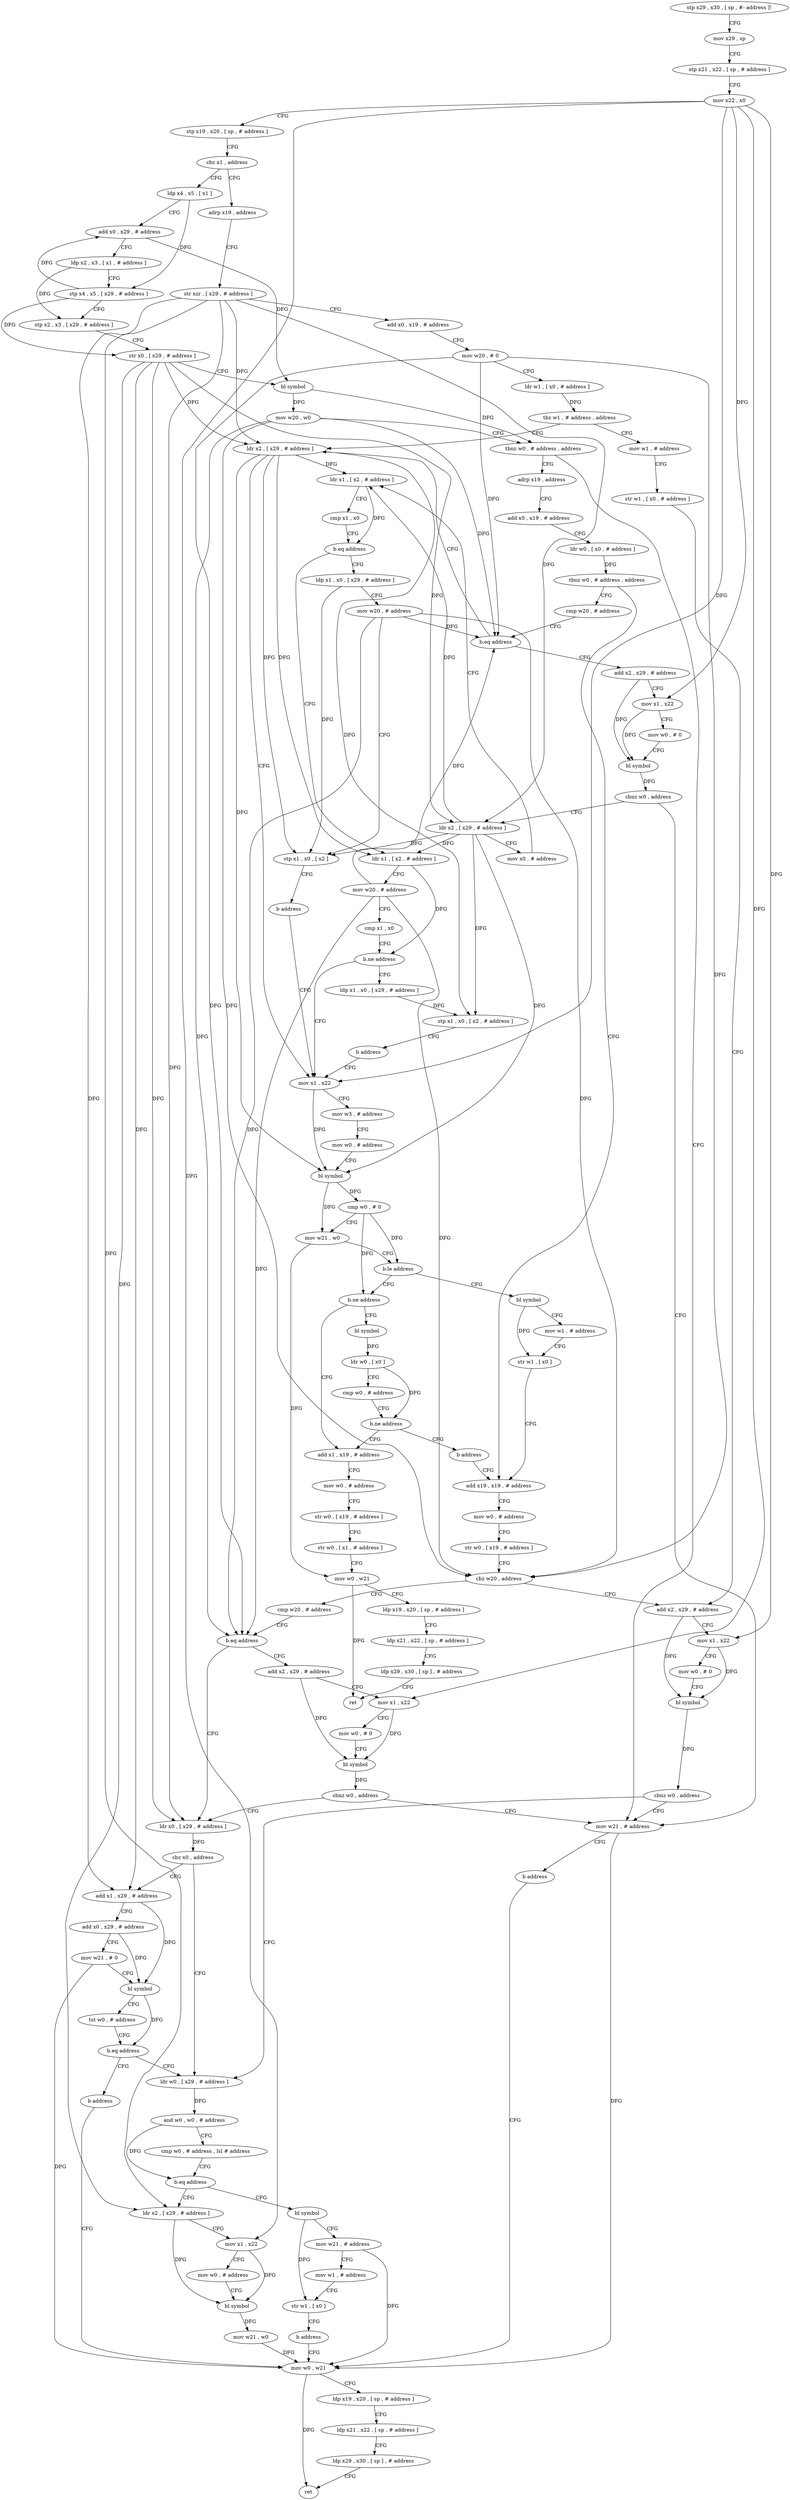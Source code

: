 digraph "func" {
"266024" [label = "stp x29 , x30 , [ sp , #- address ]!" ]
"266028" [label = "mov x29 , sp" ]
"266032" [label = "stp x21 , x22 , [ sp , # address ]" ]
"266036" [label = "mov x22 , x0" ]
"266040" [label = "stp x19 , x20 , [ sp , # address ]" ]
"266044" [label = "cbz x1 , address" ]
"266304" [label = "adrp x19 , address" ]
"266048" [label = "ldp x4 , x5 , [ x1 ]" ]
"266308" [label = "str xzr , [ x29 , # address ]" ]
"266312" [label = "add x0 , x19 , # address" ]
"266316" [label = "mov w20 , # 0" ]
"266320" [label = "ldr w1 , [ x0 , # address ]" ]
"266324" [label = "tbz w1 , # address , address" ]
"266108" [label = "ldr x2 , [ x29 , # address ]" ]
"266328" [label = "mov w1 , # address" ]
"266052" [label = "add x0 , x29 , # address" ]
"266056" [label = "ldp x2 , x3 , [ x1 , # address ]" ]
"266060" [label = "stp x4 , x5 , [ x29 , # address ]" ]
"266064" [label = "stp x2 , x3 , [ x29 , # address ]" ]
"266068" [label = "str x0 , [ x29 , # address ]" ]
"266072" [label = "bl symbol" ]
"266076" [label = "mov w20 , w0" ]
"266080" [label = "tbnz w0 , # address , address" ]
"266472" [label = "mov w21 , # address" ]
"266084" [label = "adrp x19 , address" ]
"266112" [label = "mov x1 , x22" ]
"266332" [label = "str w1 , [ x0 , # address ]" ]
"266336" [label = "add x2 , x29 , # address" ]
"266476" [label = "b address" ]
"266392" [label = "mov w0 , w21" ]
"266088" [label = "add x0 , x19 , # address" ]
"266092" [label = "ldr w0 , [ x0 , # address ]" ]
"266096" [label = "tbnz w0 , # address , address" ]
"266152" [label = "add x19 , x19 , # address" ]
"266100" [label = "cmp w20 , # address" ]
"266416" [label = "b.ne address" ]
"266500" [label = "bl symbol" ]
"266420" [label = "add x1 , x19 , # address" ]
"266140" [label = "bl symbol" ]
"266144" [label = "mov w1 , # address" ]
"266148" [label = "str w1 , [ x0 ]" ]
"266356" [label = "ldr w0 , [ x29 , # address ]" ]
"266360" [label = "and w0 , w0 , # address" ]
"266364" [label = "cmp w0 , # address , lsl # address" ]
"266368" [label = "b.eq address" ]
"266480" [label = "bl symbol" ]
"266372" [label = "ldr x2 , [ x29 , # address ]" ]
"266396" [label = "ldp x19 , x20 , [ sp , # address ]" ]
"266400" [label = "ldp x21 , x22 , [ sp , # address ]" ]
"266404" [label = "ldp x29 , x30 , [ sp ] , # address" ]
"266408" [label = "ret" ]
"266156" [label = "mov w0 , # address" ]
"266160" [label = "str w0 , [ x19 , # address ]" ]
"266164" [label = "cbz w20 , address" ]
"266168" [label = "cmp w20 , # address" ]
"266104" [label = "b.eq address" ]
"266232" [label = "add x2 , x29 , # address" ]
"266504" [label = "ldr w0 , [ x0 ]" ]
"266508" [label = "cmp w0 , # address" ]
"266512" [label = "b.ne address" ]
"266516" [label = "b address" ]
"266424" [label = "mov w0 , # address" ]
"266428" [label = "str w0 , [ x19 , # address ]" ]
"266432" [label = "str w0 , [ x1 , # address ]" ]
"266436" [label = "mov w0 , w21" ]
"266440" [label = "ldp x19 , x20 , [ sp , # address ]" ]
"266444" [label = "ldp x21 , x22 , [ sp , # address ]" ]
"266448" [label = "ldp x29 , x30 , [ sp ] , # address" ]
"266452" [label = "ret" ]
"266340" [label = "mov x1 , x22" ]
"266344" [label = "mov w0 , # 0" ]
"266348" [label = "bl symbol" ]
"266352" [label = "cbnz w0 , address" ]
"266172" [label = "b.eq address" ]
"266196" [label = "ldr x0 , [ x29 , # address ]" ]
"266176" [label = "add x2 , x29 , # address" ]
"266484" [label = "mov w21 , # address" ]
"266488" [label = "mov w1 , # address" ]
"266492" [label = "str w1 , [ x0 ]" ]
"266496" [label = "b address" ]
"266376" [label = "mov x1 , x22" ]
"266380" [label = "mov w0 , # address" ]
"266384" [label = "bl symbol" ]
"266388" [label = "mov w21 , w0" ]
"266236" [label = "mov x1 , x22" ]
"266240" [label = "mov w0 , # 0" ]
"266244" [label = "bl symbol" ]
"266248" [label = "cbnz w0 , address" ]
"266252" [label = "ldr x2 , [ x29 , # address ]" ]
"266200" [label = "cbz x0 , address" ]
"266204" [label = "add x1 , x29 , # address" ]
"266180" [label = "mov x1 , x22" ]
"266184" [label = "mov w0 , # 0" ]
"266188" [label = "bl symbol" ]
"266192" [label = "cbnz w0 , address" ]
"266256" [label = "mov x0 , # address" ]
"266260" [label = "ldr x1 , [ x2 , # address ]" ]
"266264" [label = "cmp x1 , x0" ]
"266268" [label = "b.eq address" ]
"266456" [label = "ldp x1 , x0 , [ x29 , # address ]" ]
"266272" [label = "ldr x1 , [ x2 , # address ]" ]
"266208" [label = "add x0 , x29 , # address" ]
"266212" [label = "mov w21 , # 0" ]
"266216" [label = "bl symbol" ]
"266220" [label = "tst w0 , # address" ]
"266224" [label = "b.eq address" ]
"266228" [label = "b address" ]
"266460" [label = "mov w20 , # address" ]
"266464" [label = "stp x1 , x0 , [ x2 ]" ]
"266468" [label = "b address" ]
"266276" [label = "mov w20 , # address" ]
"266280" [label = "cmp x1 , x0" ]
"266284" [label = "b.ne address" ]
"266288" [label = "ldp x1 , x0 , [ x29 , # address ]" ]
"266116" [label = "mov w3 , # address" ]
"266120" [label = "mov w0 , # address" ]
"266124" [label = "bl symbol" ]
"266128" [label = "cmp w0 , # 0" ]
"266132" [label = "mov w21 , w0" ]
"266136" [label = "b.le address" ]
"266292" [label = "stp x1 , x0 , [ x2 , # address ]" ]
"266296" [label = "b address" ]
"266024" -> "266028" [ label = "CFG" ]
"266028" -> "266032" [ label = "CFG" ]
"266032" -> "266036" [ label = "CFG" ]
"266036" -> "266040" [ label = "CFG" ]
"266036" -> "266112" [ label = "DFG" ]
"266036" -> "266340" [ label = "DFG" ]
"266036" -> "266236" [ label = "DFG" ]
"266036" -> "266376" [ label = "DFG" ]
"266036" -> "266180" [ label = "DFG" ]
"266040" -> "266044" [ label = "CFG" ]
"266044" -> "266304" [ label = "CFG" ]
"266044" -> "266048" [ label = "CFG" ]
"266304" -> "266308" [ label = "CFG" ]
"266048" -> "266052" [ label = "CFG" ]
"266048" -> "266060" [ label = "DFG" ]
"266308" -> "266312" [ label = "CFG" ]
"266308" -> "266108" [ label = "DFG" ]
"266308" -> "266372" [ label = "DFG" ]
"266308" -> "266196" [ label = "DFG" ]
"266308" -> "266252" [ label = "DFG" ]
"266308" -> "266204" [ label = "DFG" ]
"266312" -> "266316" [ label = "CFG" ]
"266316" -> "266320" [ label = "CFG" ]
"266316" -> "266164" [ label = "DFG" ]
"266316" -> "266104" [ label = "DFG" ]
"266316" -> "266172" [ label = "DFG" ]
"266320" -> "266324" [ label = "DFG" ]
"266324" -> "266108" [ label = "CFG" ]
"266324" -> "266328" [ label = "CFG" ]
"266108" -> "266112" [ label = "CFG" ]
"266108" -> "266124" [ label = "DFG" ]
"266108" -> "266260" [ label = "DFG" ]
"266108" -> "266464" [ label = "DFG" ]
"266108" -> "266272" [ label = "DFG" ]
"266108" -> "266292" [ label = "DFG" ]
"266328" -> "266332" [ label = "CFG" ]
"266052" -> "266056" [ label = "CFG" ]
"266052" -> "266072" [ label = "DFG" ]
"266056" -> "266060" [ label = "CFG" ]
"266056" -> "266064" [ label = "DFG" ]
"266060" -> "266064" [ label = "CFG" ]
"266060" -> "266052" [ label = "DFG" ]
"266060" -> "266068" [ label = "DFG" ]
"266064" -> "266068" [ label = "CFG" ]
"266068" -> "266072" [ label = "CFG" ]
"266068" -> "266108" [ label = "DFG" ]
"266068" -> "266372" [ label = "DFG" ]
"266068" -> "266196" [ label = "DFG" ]
"266068" -> "266252" [ label = "DFG" ]
"266068" -> "266204" [ label = "DFG" ]
"266072" -> "266076" [ label = "DFG" ]
"266072" -> "266080" [ label = "DFG" ]
"266076" -> "266080" [ label = "CFG" ]
"266076" -> "266164" [ label = "DFG" ]
"266076" -> "266104" [ label = "DFG" ]
"266076" -> "266172" [ label = "DFG" ]
"266080" -> "266472" [ label = "CFG" ]
"266080" -> "266084" [ label = "CFG" ]
"266472" -> "266476" [ label = "CFG" ]
"266472" -> "266392" [ label = "DFG" ]
"266084" -> "266088" [ label = "CFG" ]
"266112" -> "266116" [ label = "CFG" ]
"266112" -> "266124" [ label = "DFG" ]
"266332" -> "266336" [ label = "CFG" ]
"266336" -> "266340" [ label = "CFG" ]
"266336" -> "266348" [ label = "DFG" ]
"266476" -> "266392" [ label = "CFG" ]
"266392" -> "266396" [ label = "CFG" ]
"266392" -> "266408" [ label = "DFG" ]
"266088" -> "266092" [ label = "CFG" ]
"266092" -> "266096" [ label = "DFG" ]
"266096" -> "266152" [ label = "CFG" ]
"266096" -> "266100" [ label = "CFG" ]
"266152" -> "266156" [ label = "CFG" ]
"266100" -> "266104" [ label = "CFG" ]
"266416" -> "266500" [ label = "CFG" ]
"266416" -> "266420" [ label = "CFG" ]
"266500" -> "266504" [ label = "DFG" ]
"266420" -> "266424" [ label = "CFG" ]
"266140" -> "266144" [ label = "CFG" ]
"266140" -> "266148" [ label = "DFG" ]
"266144" -> "266148" [ label = "CFG" ]
"266148" -> "266152" [ label = "CFG" ]
"266356" -> "266360" [ label = "DFG" ]
"266360" -> "266364" [ label = "CFG" ]
"266360" -> "266368" [ label = "DFG" ]
"266364" -> "266368" [ label = "CFG" ]
"266368" -> "266480" [ label = "CFG" ]
"266368" -> "266372" [ label = "CFG" ]
"266480" -> "266484" [ label = "CFG" ]
"266480" -> "266492" [ label = "DFG" ]
"266372" -> "266376" [ label = "CFG" ]
"266372" -> "266384" [ label = "DFG" ]
"266396" -> "266400" [ label = "CFG" ]
"266400" -> "266404" [ label = "CFG" ]
"266404" -> "266408" [ label = "CFG" ]
"266156" -> "266160" [ label = "CFG" ]
"266160" -> "266164" [ label = "CFG" ]
"266164" -> "266336" [ label = "CFG" ]
"266164" -> "266168" [ label = "CFG" ]
"266168" -> "266172" [ label = "CFG" ]
"266104" -> "266232" [ label = "CFG" ]
"266104" -> "266108" [ label = "CFG" ]
"266232" -> "266236" [ label = "CFG" ]
"266232" -> "266244" [ label = "DFG" ]
"266504" -> "266508" [ label = "CFG" ]
"266504" -> "266512" [ label = "DFG" ]
"266508" -> "266512" [ label = "CFG" ]
"266512" -> "266420" [ label = "CFG" ]
"266512" -> "266516" [ label = "CFG" ]
"266516" -> "266152" [ label = "CFG" ]
"266424" -> "266428" [ label = "CFG" ]
"266428" -> "266432" [ label = "CFG" ]
"266432" -> "266436" [ label = "CFG" ]
"266436" -> "266440" [ label = "CFG" ]
"266436" -> "266452" [ label = "DFG" ]
"266440" -> "266444" [ label = "CFG" ]
"266444" -> "266448" [ label = "CFG" ]
"266448" -> "266452" [ label = "CFG" ]
"266340" -> "266344" [ label = "CFG" ]
"266340" -> "266348" [ label = "DFG" ]
"266344" -> "266348" [ label = "CFG" ]
"266348" -> "266352" [ label = "DFG" ]
"266352" -> "266472" [ label = "CFG" ]
"266352" -> "266356" [ label = "CFG" ]
"266172" -> "266196" [ label = "CFG" ]
"266172" -> "266176" [ label = "CFG" ]
"266196" -> "266200" [ label = "DFG" ]
"266176" -> "266180" [ label = "CFG" ]
"266176" -> "266188" [ label = "DFG" ]
"266484" -> "266488" [ label = "CFG" ]
"266484" -> "266392" [ label = "DFG" ]
"266488" -> "266492" [ label = "CFG" ]
"266492" -> "266496" [ label = "CFG" ]
"266496" -> "266392" [ label = "CFG" ]
"266376" -> "266380" [ label = "CFG" ]
"266376" -> "266384" [ label = "DFG" ]
"266380" -> "266384" [ label = "CFG" ]
"266384" -> "266388" [ label = "DFG" ]
"266388" -> "266392" [ label = "DFG" ]
"266236" -> "266240" [ label = "CFG" ]
"266236" -> "266244" [ label = "DFG" ]
"266240" -> "266244" [ label = "CFG" ]
"266244" -> "266248" [ label = "DFG" ]
"266248" -> "266472" [ label = "CFG" ]
"266248" -> "266252" [ label = "CFG" ]
"266252" -> "266256" [ label = "CFG" ]
"266252" -> "266124" [ label = "DFG" ]
"266252" -> "266260" [ label = "DFG" ]
"266252" -> "266464" [ label = "DFG" ]
"266252" -> "266272" [ label = "DFG" ]
"266252" -> "266292" [ label = "DFG" ]
"266200" -> "266356" [ label = "CFG" ]
"266200" -> "266204" [ label = "CFG" ]
"266204" -> "266208" [ label = "CFG" ]
"266204" -> "266216" [ label = "DFG" ]
"266180" -> "266184" [ label = "CFG" ]
"266180" -> "266188" [ label = "DFG" ]
"266184" -> "266188" [ label = "CFG" ]
"266188" -> "266192" [ label = "DFG" ]
"266192" -> "266472" [ label = "CFG" ]
"266192" -> "266196" [ label = "CFG" ]
"266256" -> "266260" [ label = "CFG" ]
"266260" -> "266264" [ label = "CFG" ]
"266260" -> "266268" [ label = "DFG" ]
"266264" -> "266268" [ label = "CFG" ]
"266268" -> "266456" [ label = "CFG" ]
"266268" -> "266272" [ label = "CFG" ]
"266456" -> "266460" [ label = "CFG" ]
"266456" -> "266464" [ label = "DFG" ]
"266272" -> "266276" [ label = "CFG" ]
"266272" -> "266284" [ label = "DFG" ]
"266208" -> "266212" [ label = "CFG" ]
"266208" -> "266216" [ label = "DFG" ]
"266212" -> "266216" [ label = "CFG" ]
"266212" -> "266392" [ label = "DFG" ]
"266216" -> "266220" [ label = "CFG" ]
"266216" -> "266224" [ label = "DFG" ]
"266220" -> "266224" [ label = "CFG" ]
"266224" -> "266356" [ label = "CFG" ]
"266224" -> "266228" [ label = "CFG" ]
"266228" -> "266392" [ label = "CFG" ]
"266460" -> "266464" [ label = "CFG" ]
"266460" -> "266164" [ label = "DFG" ]
"266460" -> "266104" [ label = "DFG" ]
"266460" -> "266172" [ label = "DFG" ]
"266464" -> "266468" [ label = "CFG" ]
"266468" -> "266112" [ label = "CFG" ]
"266276" -> "266280" [ label = "CFG" ]
"266276" -> "266164" [ label = "DFG" ]
"266276" -> "266104" [ label = "DFG" ]
"266276" -> "266172" [ label = "DFG" ]
"266280" -> "266284" [ label = "CFG" ]
"266284" -> "266112" [ label = "CFG" ]
"266284" -> "266288" [ label = "CFG" ]
"266288" -> "266292" [ label = "DFG" ]
"266116" -> "266120" [ label = "CFG" ]
"266120" -> "266124" [ label = "CFG" ]
"266124" -> "266128" [ label = "DFG" ]
"266124" -> "266132" [ label = "DFG" ]
"266128" -> "266132" [ label = "CFG" ]
"266128" -> "266416" [ label = "DFG" ]
"266128" -> "266136" [ label = "DFG" ]
"266132" -> "266136" [ label = "CFG" ]
"266132" -> "266436" [ label = "DFG" ]
"266136" -> "266416" [ label = "CFG" ]
"266136" -> "266140" [ label = "CFG" ]
"266292" -> "266296" [ label = "CFG" ]
"266296" -> "266112" [ label = "CFG" ]
}
